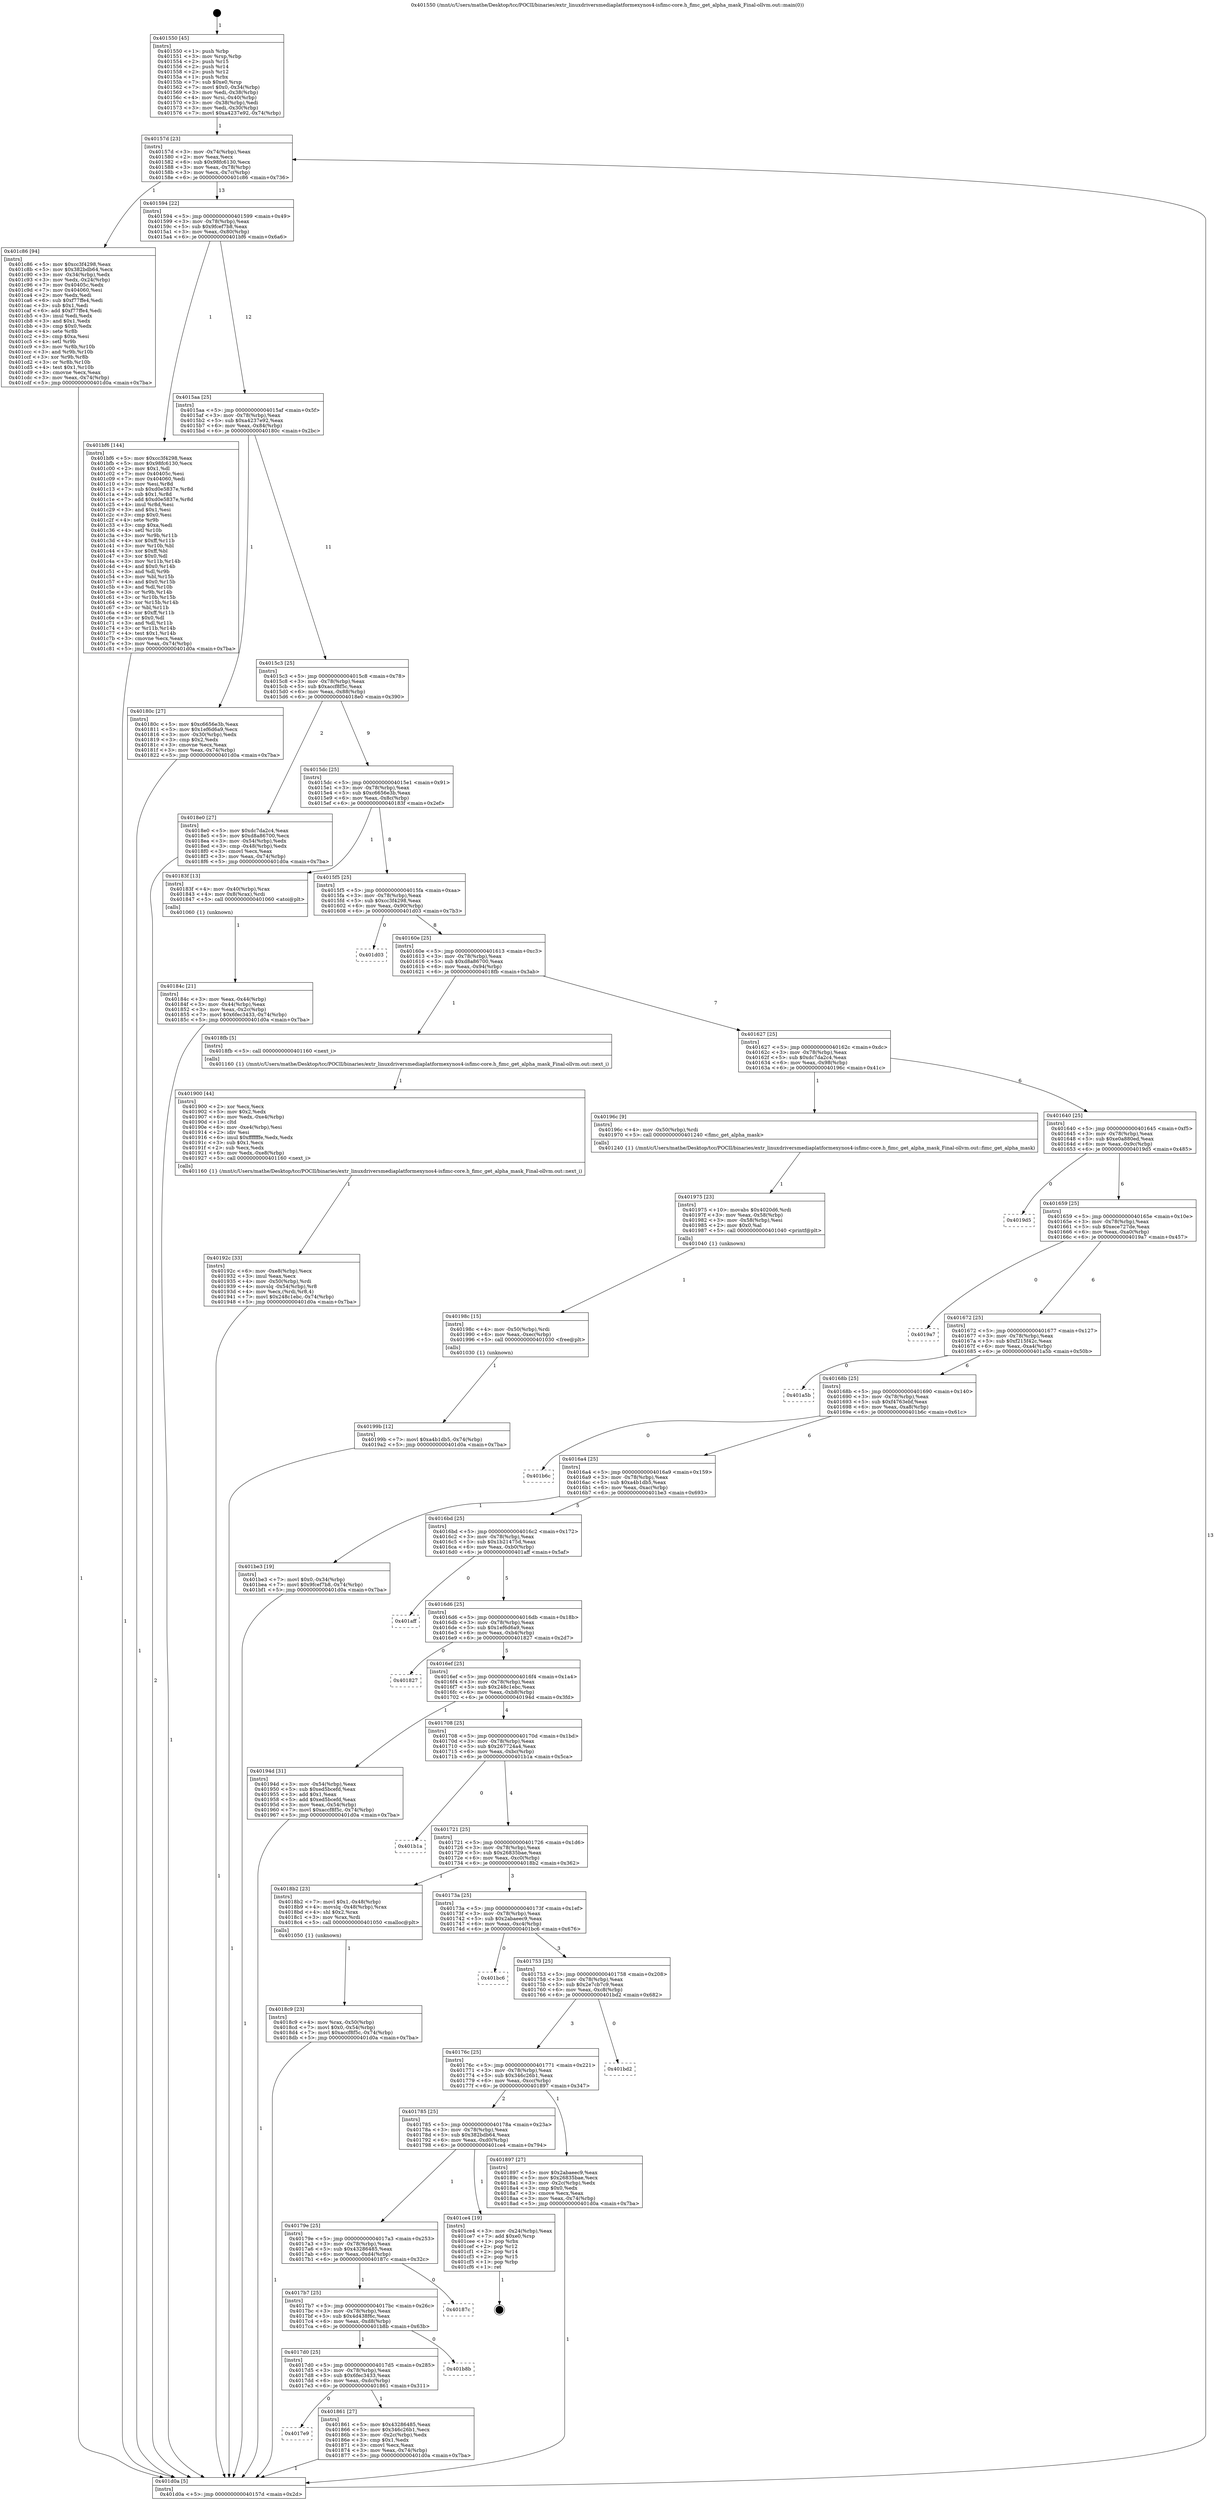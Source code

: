 digraph "0x401550" {
  label = "0x401550 (/mnt/c/Users/mathe/Desktop/tcc/POCII/binaries/extr_linuxdriversmediaplatformexynos4-isfimc-core.h_fimc_get_alpha_mask_Final-ollvm.out::main(0))"
  labelloc = "t"
  node[shape=record]

  Entry [label="",width=0.3,height=0.3,shape=circle,fillcolor=black,style=filled]
  "0x40157d" [label="{
     0x40157d [23]\l
     | [instrs]\l
     &nbsp;&nbsp;0x40157d \<+3\>: mov -0x74(%rbp),%eax\l
     &nbsp;&nbsp;0x401580 \<+2\>: mov %eax,%ecx\l
     &nbsp;&nbsp;0x401582 \<+6\>: sub $0x98fc6130,%ecx\l
     &nbsp;&nbsp;0x401588 \<+3\>: mov %eax,-0x78(%rbp)\l
     &nbsp;&nbsp;0x40158b \<+3\>: mov %ecx,-0x7c(%rbp)\l
     &nbsp;&nbsp;0x40158e \<+6\>: je 0000000000401c86 \<main+0x736\>\l
  }"]
  "0x401c86" [label="{
     0x401c86 [94]\l
     | [instrs]\l
     &nbsp;&nbsp;0x401c86 \<+5\>: mov $0xcc3f4298,%eax\l
     &nbsp;&nbsp;0x401c8b \<+5\>: mov $0x382bdb64,%ecx\l
     &nbsp;&nbsp;0x401c90 \<+3\>: mov -0x34(%rbp),%edx\l
     &nbsp;&nbsp;0x401c93 \<+3\>: mov %edx,-0x24(%rbp)\l
     &nbsp;&nbsp;0x401c96 \<+7\>: mov 0x40405c,%edx\l
     &nbsp;&nbsp;0x401c9d \<+7\>: mov 0x404060,%esi\l
     &nbsp;&nbsp;0x401ca4 \<+2\>: mov %edx,%edi\l
     &nbsp;&nbsp;0x401ca6 \<+6\>: sub $0xf77ffe4,%edi\l
     &nbsp;&nbsp;0x401cac \<+3\>: sub $0x1,%edi\l
     &nbsp;&nbsp;0x401caf \<+6\>: add $0xf77ffe4,%edi\l
     &nbsp;&nbsp;0x401cb5 \<+3\>: imul %edi,%edx\l
     &nbsp;&nbsp;0x401cb8 \<+3\>: and $0x1,%edx\l
     &nbsp;&nbsp;0x401cbb \<+3\>: cmp $0x0,%edx\l
     &nbsp;&nbsp;0x401cbe \<+4\>: sete %r8b\l
     &nbsp;&nbsp;0x401cc2 \<+3\>: cmp $0xa,%esi\l
     &nbsp;&nbsp;0x401cc5 \<+4\>: setl %r9b\l
     &nbsp;&nbsp;0x401cc9 \<+3\>: mov %r8b,%r10b\l
     &nbsp;&nbsp;0x401ccc \<+3\>: and %r9b,%r10b\l
     &nbsp;&nbsp;0x401ccf \<+3\>: xor %r9b,%r8b\l
     &nbsp;&nbsp;0x401cd2 \<+3\>: or %r8b,%r10b\l
     &nbsp;&nbsp;0x401cd5 \<+4\>: test $0x1,%r10b\l
     &nbsp;&nbsp;0x401cd9 \<+3\>: cmovne %ecx,%eax\l
     &nbsp;&nbsp;0x401cdc \<+3\>: mov %eax,-0x74(%rbp)\l
     &nbsp;&nbsp;0x401cdf \<+5\>: jmp 0000000000401d0a \<main+0x7ba\>\l
  }"]
  "0x401594" [label="{
     0x401594 [22]\l
     | [instrs]\l
     &nbsp;&nbsp;0x401594 \<+5\>: jmp 0000000000401599 \<main+0x49\>\l
     &nbsp;&nbsp;0x401599 \<+3\>: mov -0x78(%rbp),%eax\l
     &nbsp;&nbsp;0x40159c \<+5\>: sub $0x9fcef7b8,%eax\l
     &nbsp;&nbsp;0x4015a1 \<+3\>: mov %eax,-0x80(%rbp)\l
     &nbsp;&nbsp;0x4015a4 \<+6\>: je 0000000000401bf6 \<main+0x6a6\>\l
  }"]
  Exit [label="",width=0.3,height=0.3,shape=circle,fillcolor=black,style=filled,peripheries=2]
  "0x401bf6" [label="{
     0x401bf6 [144]\l
     | [instrs]\l
     &nbsp;&nbsp;0x401bf6 \<+5\>: mov $0xcc3f4298,%eax\l
     &nbsp;&nbsp;0x401bfb \<+5\>: mov $0x98fc6130,%ecx\l
     &nbsp;&nbsp;0x401c00 \<+2\>: mov $0x1,%dl\l
     &nbsp;&nbsp;0x401c02 \<+7\>: mov 0x40405c,%esi\l
     &nbsp;&nbsp;0x401c09 \<+7\>: mov 0x404060,%edi\l
     &nbsp;&nbsp;0x401c10 \<+3\>: mov %esi,%r8d\l
     &nbsp;&nbsp;0x401c13 \<+7\>: sub $0xd0e5837e,%r8d\l
     &nbsp;&nbsp;0x401c1a \<+4\>: sub $0x1,%r8d\l
     &nbsp;&nbsp;0x401c1e \<+7\>: add $0xd0e5837e,%r8d\l
     &nbsp;&nbsp;0x401c25 \<+4\>: imul %r8d,%esi\l
     &nbsp;&nbsp;0x401c29 \<+3\>: and $0x1,%esi\l
     &nbsp;&nbsp;0x401c2c \<+3\>: cmp $0x0,%esi\l
     &nbsp;&nbsp;0x401c2f \<+4\>: sete %r9b\l
     &nbsp;&nbsp;0x401c33 \<+3\>: cmp $0xa,%edi\l
     &nbsp;&nbsp;0x401c36 \<+4\>: setl %r10b\l
     &nbsp;&nbsp;0x401c3a \<+3\>: mov %r9b,%r11b\l
     &nbsp;&nbsp;0x401c3d \<+4\>: xor $0xff,%r11b\l
     &nbsp;&nbsp;0x401c41 \<+3\>: mov %r10b,%bl\l
     &nbsp;&nbsp;0x401c44 \<+3\>: xor $0xff,%bl\l
     &nbsp;&nbsp;0x401c47 \<+3\>: xor $0x0,%dl\l
     &nbsp;&nbsp;0x401c4a \<+3\>: mov %r11b,%r14b\l
     &nbsp;&nbsp;0x401c4d \<+4\>: and $0x0,%r14b\l
     &nbsp;&nbsp;0x401c51 \<+3\>: and %dl,%r9b\l
     &nbsp;&nbsp;0x401c54 \<+3\>: mov %bl,%r15b\l
     &nbsp;&nbsp;0x401c57 \<+4\>: and $0x0,%r15b\l
     &nbsp;&nbsp;0x401c5b \<+3\>: and %dl,%r10b\l
     &nbsp;&nbsp;0x401c5e \<+3\>: or %r9b,%r14b\l
     &nbsp;&nbsp;0x401c61 \<+3\>: or %r10b,%r15b\l
     &nbsp;&nbsp;0x401c64 \<+3\>: xor %r15b,%r14b\l
     &nbsp;&nbsp;0x401c67 \<+3\>: or %bl,%r11b\l
     &nbsp;&nbsp;0x401c6a \<+4\>: xor $0xff,%r11b\l
     &nbsp;&nbsp;0x401c6e \<+3\>: or $0x0,%dl\l
     &nbsp;&nbsp;0x401c71 \<+3\>: and %dl,%r11b\l
     &nbsp;&nbsp;0x401c74 \<+3\>: or %r11b,%r14b\l
     &nbsp;&nbsp;0x401c77 \<+4\>: test $0x1,%r14b\l
     &nbsp;&nbsp;0x401c7b \<+3\>: cmovne %ecx,%eax\l
     &nbsp;&nbsp;0x401c7e \<+3\>: mov %eax,-0x74(%rbp)\l
     &nbsp;&nbsp;0x401c81 \<+5\>: jmp 0000000000401d0a \<main+0x7ba\>\l
  }"]
  "0x4015aa" [label="{
     0x4015aa [25]\l
     | [instrs]\l
     &nbsp;&nbsp;0x4015aa \<+5\>: jmp 00000000004015af \<main+0x5f\>\l
     &nbsp;&nbsp;0x4015af \<+3\>: mov -0x78(%rbp),%eax\l
     &nbsp;&nbsp;0x4015b2 \<+5\>: sub $0xa4237e92,%eax\l
     &nbsp;&nbsp;0x4015b7 \<+6\>: mov %eax,-0x84(%rbp)\l
     &nbsp;&nbsp;0x4015bd \<+6\>: je 000000000040180c \<main+0x2bc\>\l
  }"]
  "0x40199b" [label="{
     0x40199b [12]\l
     | [instrs]\l
     &nbsp;&nbsp;0x40199b \<+7\>: movl $0xa4b1db5,-0x74(%rbp)\l
     &nbsp;&nbsp;0x4019a2 \<+5\>: jmp 0000000000401d0a \<main+0x7ba\>\l
  }"]
  "0x40180c" [label="{
     0x40180c [27]\l
     | [instrs]\l
     &nbsp;&nbsp;0x40180c \<+5\>: mov $0xc6656e3b,%eax\l
     &nbsp;&nbsp;0x401811 \<+5\>: mov $0x1ef6d6a9,%ecx\l
     &nbsp;&nbsp;0x401816 \<+3\>: mov -0x30(%rbp),%edx\l
     &nbsp;&nbsp;0x401819 \<+3\>: cmp $0x2,%edx\l
     &nbsp;&nbsp;0x40181c \<+3\>: cmovne %ecx,%eax\l
     &nbsp;&nbsp;0x40181f \<+3\>: mov %eax,-0x74(%rbp)\l
     &nbsp;&nbsp;0x401822 \<+5\>: jmp 0000000000401d0a \<main+0x7ba\>\l
  }"]
  "0x4015c3" [label="{
     0x4015c3 [25]\l
     | [instrs]\l
     &nbsp;&nbsp;0x4015c3 \<+5\>: jmp 00000000004015c8 \<main+0x78\>\l
     &nbsp;&nbsp;0x4015c8 \<+3\>: mov -0x78(%rbp),%eax\l
     &nbsp;&nbsp;0x4015cb \<+5\>: sub $0xaccf8f5c,%eax\l
     &nbsp;&nbsp;0x4015d0 \<+6\>: mov %eax,-0x88(%rbp)\l
     &nbsp;&nbsp;0x4015d6 \<+6\>: je 00000000004018e0 \<main+0x390\>\l
  }"]
  "0x401d0a" [label="{
     0x401d0a [5]\l
     | [instrs]\l
     &nbsp;&nbsp;0x401d0a \<+5\>: jmp 000000000040157d \<main+0x2d\>\l
  }"]
  "0x401550" [label="{
     0x401550 [45]\l
     | [instrs]\l
     &nbsp;&nbsp;0x401550 \<+1\>: push %rbp\l
     &nbsp;&nbsp;0x401551 \<+3\>: mov %rsp,%rbp\l
     &nbsp;&nbsp;0x401554 \<+2\>: push %r15\l
     &nbsp;&nbsp;0x401556 \<+2\>: push %r14\l
     &nbsp;&nbsp;0x401558 \<+2\>: push %r12\l
     &nbsp;&nbsp;0x40155a \<+1\>: push %rbx\l
     &nbsp;&nbsp;0x40155b \<+7\>: sub $0xe0,%rsp\l
     &nbsp;&nbsp;0x401562 \<+7\>: movl $0x0,-0x34(%rbp)\l
     &nbsp;&nbsp;0x401569 \<+3\>: mov %edi,-0x38(%rbp)\l
     &nbsp;&nbsp;0x40156c \<+4\>: mov %rsi,-0x40(%rbp)\l
     &nbsp;&nbsp;0x401570 \<+3\>: mov -0x38(%rbp),%edi\l
     &nbsp;&nbsp;0x401573 \<+3\>: mov %edi,-0x30(%rbp)\l
     &nbsp;&nbsp;0x401576 \<+7\>: movl $0xa4237e92,-0x74(%rbp)\l
  }"]
  "0x40198c" [label="{
     0x40198c [15]\l
     | [instrs]\l
     &nbsp;&nbsp;0x40198c \<+4\>: mov -0x50(%rbp),%rdi\l
     &nbsp;&nbsp;0x401990 \<+6\>: mov %eax,-0xec(%rbp)\l
     &nbsp;&nbsp;0x401996 \<+5\>: call 0000000000401030 \<free@plt\>\l
     | [calls]\l
     &nbsp;&nbsp;0x401030 \{1\} (unknown)\l
  }"]
  "0x4018e0" [label="{
     0x4018e0 [27]\l
     | [instrs]\l
     &nbsp;&nbsp;0x4018e0 \<+5\>: mov $0xdc7da2c4,%eax\l
     &nbsp;&nbsp;0x4018e5 \<+5\>: mov $0xd8a86700,%ecx\l
     &nbsp;&nbsp;0x4018ea \<+3\>: mov -0x54(%rbp),%edx\l
     &nbsp;&nbsp;0x4018ed \<+3\>: cmp -0x48(%rbp),%edx\l
     &nbsp;&nbsp;0x4018f0 \<+3\>: cmovl %ecx,%eax\l
     &nbsp;&nbsp;0x4018f3 \<+3\>: mov %eax,-0x74(%rbp)\l
     &nbsp;&nbsp;0x4018f6 \<+5\>: jmp 0000000000401d0a \<main+0x7ba\>\l
  }"]
  "0x4015dc" [label="{
     0x4015dc [25]\l
     | [instrs]\l
     &nbsp;&nbsp;0x4015dc \<+5\>: jmp 00000000004015e1 \<main+0x91\>\l
     &nbsp;&nbsp;0x4015e1 \<+3\>: mov -0x78(%rbp),%eax\l
     &nbsp;&nbsp;0x4015e4 \<+5\>: sub $0xc6656e3b,%eax\l
     &nbsp;&nbsp;0x4015e9 \<+6\>: mov %eax,-0x8c(%rbp)\l
     &nbsp;&nbsp;0x4015ef \<+6\>: je 000000000040183f \<main+0x2ef\>\l
  }"]
  "0x401975" [label="{
     0x401975 [23]\l
     | [instrs]\l
     &nbsp;&nbsp;0x401975 \<+10\>: movabs $0x4020d6,%rdi\l
     &nbsp;&nbsp;0x40197f \<+3\>: mov %eax,-0x58(%rbp)\l
     &nbsp;&nbsp;0x401982 \<+3\>: mov -0x58(%rbp),%esi\l
     &nbsp;&nbsp;0x401985 \<+2\>: mov $0x0,%al\l
     &nbsp;&nbsp;0x401987 \<+5\>: call 0000000000401040 \<printf@plt\>\l
     | [calls]\l
     &nbsp;&nbsp;0x401040 \{1\} (unknown)\l
  }"]
  "0x40183f" [label="{
     0x40183f [13]\l
     | [instrs]\l
     &nbsp;&nbsp;0x40183f \<+4\>: mov -0x40(%rbp),%rax\l
     &nbsp;&nbsp;0x401843 \<+4\>: mov 0x8(%rax),%rdi\l
     &nbsp;&nbsp;0x401847 \<+5\>: call 0000000000401060 \<atoi@plt\>\l
     | [calls]\l
     &nbsp;&nbsp;0x401060 \{1\} (unknown)\l
  }"]
  "0x4015f5" [label="{
     0x4015f5 [25]\l
     | [instrs]\l
     &nbsp;&nbsp;0x4015f5 \<+5\>: jmp 00000000004015fa \<main+0xaa\>\l
     &nbsp;&nbsp;0x4015fa \<+3\>: mov -0x78(%rbp),%eax\l
     &nbsp;&nbsp;0x4015fd \<+5\>: sub $0xcc3f4298,%eax\l
     &nbsp;&nbsp;0x401602 \<+6\>: mov %eax,-0x90(%rbp)\l
     &nbsp;&nbsp;0x401608 \<+6\>: je 0000000000401d03 \<main+0x7b3\>\l
  }"]
  "0x40184c" [label="{
     0x40184c [21]\l
     | [instrs]\l
     &nbsp;&nbsp;0x40184c \<+3\>: mov %eax,-0x44(%rbp)\l
     &nbsp;&nbsp;0x40184f \<+3\>: mov -0x44(%rbp),%eax\l
     &nbsp;&nbsp;0x401852 \<+3\>: mov %eax,-0x2c(%rbp)\l
     &nbsp;&nbsp;0x401855 \<+7\>: movl $0x6fec3433,-0x74(%rbp)\l
     &nbsp;&nbsp;0x40185c \<+5\>: jmp 0000000000401d0a \<main+0x7ba\>\l
  }"]
  "0x40192c" [label="{
     0x40192c [33]\l
     | [instrs]\l
     &nbsp;&nbsp;0x40192c \<+6\>: mov -0xe8(%rbp),%ecx\l
     &nbsp;&nbsp;0x401932 \<+3\>: imul %eax,%ecx\l
     &nbsp;&nbsp;0x401935 \<+4\>: mov -0x50(%rbp),%rdi\l
     &nbsp;&nbsp;0x401939 \<+4\>: movslq -0x54(%rbp),%r8\l
     &nbsp;&nbsp;0x40193d \<+4\>: mov %ecx,(%rdi,%r8,4)\l
     &nbsp;&nbsp;0x401941 \<+7\>: movl $0x248c1ebc,-0x74(%rbp)\l
     &nbsp;&nbsp;0x401948 \<+5\>: jmp 0000000000401d0a \<main+0x7ba\>\l
  }"]
  "0x401d03" [label="{
     0x401d03\l
  }", style=dashed]
  "0x40160e" [label="{
     0x40160e [25]\l
     | [instrs]\l
     &nbsp;&nbsp;0x40160e \<+5\>: jmp 0000000000401613 \<main+0xc3\>\l
     &nbsp;&nbsp;0x401613 \<+3\>: mov -0x78(%rbp),%eax\l
     &nbsp;&nbsp;0x401616 \<+5\>: sub $0xd8a86700,%eax\l
     &nbsp;&nbsp;0x40161b \<+6\>: mov %eax,-0x94(%rbp)\l
     &nbsp;&nbsp;0x401621 \<+6\>: je 00000000004018fb \<main+0x3ab\>\l
  }"]
  "0x401900" [label="{
     0x401900 [44]\l
     | [instrs]\l
     &nbsp;&nbsp;0x401900 \<+2\>: xor %ecx,%ecx\l
     &nbsp;&nbsp;0x401902 \<+5\>: mov $0x2,%edx\l
     &nbsp;&nbsp;0x401907 \<+6\>: mov %edx,-0xe4(%rbp)\l
     &nbsp;&nbsp;0x40190d \<+1\>: cltd\l
     &nbsp;&nbsp;0x40190e \<+6\>: mov -0xe4(%rbp),%esi\l
     &nbsp;&nbsp;0x401914 \<+2\>: idiv %esi\l
     &nbsp;&nbsp;0x401916 \<+6\>: imul $0xfffffffe,%edx,%edx\l
     &nbsp;&nbsp;0x40191c \<+3\>: sub $0x1,%ecx\l
     &nbsp;&nbsp;0x40191f \<+2\>: sub %ecx,%edx\l
     &nbsp;&nbsp;0x401921 \<+6\>: mov %edx,-0xe8(%rbp)\l
     &nbsp;&nbsp;0x401927 \<+5\>: call 0000000000401160 \<next_i\>\l
     | [calls]\l
     &nbsp;&nbsp;0x401160 \{1\} (/mnt/c/Users/mathe/Desktop/tcc/POCII/binaries/extr_linuxdriversmediaplatformexynos4-isfimc-core.h_fimc_get_alpha_mask_Final-ollvm.out::next_i)\l
  }"]
  "0x4018fb" [label="{
     0x4018fb [5]\l
     | [instrs]\l
     &nbsp;&nbsp;0x4018fb \<+5\>: call 0000000000401160 \<next_i\>\l
     | [calls]\l
     &nbsp;&nbsp;0x401160 \{1\} (/mnt/c/Users/mathe/Desktop/tcc/POCII/binaries/extr_linuxdriversmediaplatformexynos4-isfimc-core.h_fimc_get_alpha_mask_Final-ollvm.out::next_i)\l
  }"]
  "0x401627" [label="{
     0x401627 [25]\l
     | [instrs]\l
     &nbsp;&nbsp;0x401627 \<+5\>: jmp 000000000040162c \<main+0xdc\>\l
     &nbsp;&nbsp;0x40162c \<+3\>: mov -0x78(%rbp),%eax\l
     &nbsp;&nbsp;0x40162f \<+5\>: sub $0xdc7da2c4,%eax\l
     &nbsp;&nbsp;0x401634 \<+6\>: mov %eax,-0x98(%rbp)\l
     &nbsp;&nbsp;0x40163a \<+6\>: je 000000000040196c \<main+0x41c\>\l
  }"]
  "0x4018c9" [label="{
     0x4018c9 [23]\l
     | [instrs]\l
     &nbsp;&nbsp;0x4018c9 \<+4\>: mov %rax,-0x50(%rbp)\l
     &nbsp;&nbsp;0x4018cd \<+7\>: movl $0x0,-0x54(%rbp)\l
     &nbsp;&nbsp;0x4018d4 \<+7\>: movl $0xaccf8f5c,-0x74(%rbp)\l
     &nbsp;&nbsp;0x4018db \<+5\>: jmp 0000000000401d0a \<main+0x7ba\>\l
  }"]
  "0x40196c" [label="{
     0x40196c [9]\l
     | [instrs]\l
     &nbsp;&nbsp;0x40196c \<+4\>: mov -0x50(%rbp),%rdi\l
     &nbsp;&nbsp;0x401970 \<+5\>: call 0000000000401240 \<fimc_get_alpha_mask\>\l
     | [calls]\l
     &nbsp;&nbsp;0x401240 \{1\} (/mnt/c/Users/mathe/Desktop/tcc/POCII/binaries/extr_linuxdriversmediaplatformexynos4-isfimc-core.h_fimc_get_alpha_mask_Final-ollvm.out::fimc_get_alpha_mask)\l
  }"]
  "0x401640" [label="{
     0x401640 [25]\l
     | [instrs]\l
     &nbsp;&nbsp;0x401640 \<+5\>: jmp 0000000000401645 \<main+0xf5\>\l
     &nbsp;&nbsp;0x401645 \<+3\>: mov -0x78(%rbp),%eax\l
     &nbsp;&nbsp;0x401648 \<+5\>: sub $0xe0a880ed,%eax\l
     &nbsp;&nbsp;0x40164d \<+6\>: mov %eax,-0x9c(%rbp)\l
     &nbsp;&nbsp;0x401653 \<+6\>: je 00000000004019d5 \<main+0x485\>\l
  }"]
  "0x4017e9" [label="{
     0x4017e9\l
  }", style=dashed]
  "0x4019d5" [label="{
     0x4019d5\l
  }", style=dashed]
  "0x401659" [label="{
     0x401659 [25]\l
     | [instrs]\l
     &nbsp;&nbsp;0x401659 \<+5\>: jmp 000000000040165e \<main+0x10e\>\l
     &nbsp;&nbsp;0x40165e \<+3\>: mov -0x78(%rbp),%eax\l
     &nbsp;&nbsp;0x401661 \<+5\>: sub $0xece727de,%eax\l
     &nbsp;&nbsp;0x401666 \<+6\>: mov %eax,-0xa0(%rbp)\l
     &nbsp;&nbsp;0x40166c \<+6\>: je 00000000004019a7 \<main+0x457\>\l
  }"]
  "0x401861" [label="{
     0x401861 [27]\l
     | [instrs]\l
     &nbsp;&nbsp;0x401861 \<+5\>: mov $0x43286485,%eax\l
     &nbsp;&nbsp;0x401866 \<+5\>: mov $0x346c26b1,%ecx\l
     &nbsp;&nbsp;0x40186b \<+3\>: mov -0x2c(%rbp),%edx\l
     &nbsp;&nbsp;0x40186e \<+3\>: cmp $0x1,%edx\l
     &nbsp;&nbsp;0x401871 \<+3\>: cmovl %ecx,%eax\l
     &nbsp;&nbsp;0x401874 \<+3\>: mov %eax,-0x74(%rbp)\l
     &nbsp;&nbsp;0x401877 \<+5\>: jmp 0000000000401d0a \<main+0x7ba\>\l
  }"]
  "0x4019a7" [label="{
     0x4019a7\l
  }", style=dashed]
  "0x401672" [label="{
     0x401672 [25]\l
     | [instrs]\l
     &nbsp;&nbsp;0x401672 \<+5\>: jmp 0000000000401677 \<main+0x127\>\l
     &nbsp;&nbsp;0x401677 \<+3\>: mov -0x78(%rbp),%eax\l
     &nbsp;&nbsp;0x40167a \<+5\>: sub $0xf215f42c,%eax\l
     &nbsp;&nbsp;0x40167f \<+6\>: mov %eax,-0xa4(%rbp)\l
     &nbsp;&nbsp;0x401685 \<+6\>: je 0000000000401a5b \<main+0x50b\>\l
  }"]
  "0x4017d0" [label="{
     0x4017d0 [25]\l
     | [instrs]\l
     &nbsp;&nbsp;0x4017d0 \<+5\>: jmp 00000000004017d5 \<main+0x285\>\l
     &nbsp;&nbsp;0x4017d5 \<+3\>: mov -0x78(%rbp),%eax\l
     &nbsp;&nbsp;0x4017d8 \<+5\>: sub $0x6fec3433,%eax\l
     &nbsp;&nbsp;0x4017dd \<+6\>: mov %eax,-0xdc(%rbp)\l
     &nbsp;&nbsp;0x4017e3 \<+6\>: je 0000000000401861 \<main+0x311\>\l
  }"]
  "0x401a5b" [label="{
     0x401a5b\l
  }", style=dashed]
  "0x40168b" [label="{
     0x40168b [25]\l
     | [instrs]\l
     &nbsp;&nbsp;0x40168b \<+5\>: jmp 0000000000401690 \<main+0x140\>\l
     &nbsp;&nbsp;0x401690 \<+3\>: mov -0x78(%rbp),%eax\l
     &nbsp;&nbsp;0x401693 \<+5\>: sub $0xf4763ebf,%eax\l
     &nbsp;&nbsp;0x401698 \<+6\>: mov %eax,-0xa8(%rbp)\l
     &nbsp;&nbsp;0x40169e \<+6\>: je 0000000000401b6c \<main+0x61c\>\l
  }"]
  "0x401b8b" [label="{
     0x401b8b\l
  }", style=dashed]
  "0x401b6c" [label="{
     0x401b6c\l
  }", style=dashed]
  "0x4016a4" [label="{
     0x4016a4 [25]\l
     | [instrs]\l
     &nbsp;&nbsp;0x4016a4 \<+5\>: jmp 00000000004016a9 \<main+0x159\>\l
     &nbsp;&nbsp;0x4016a9 \<+3\>: mov -0x78(%rbp),%eax\l
     &nbsp;&nbsp;0x4016ac \<+5\>: sub $0xa4b1db5,%eax\l
     &nbsp;&nbsp;0x4016b1 \<+6\>: mov %eax,-0xac(%rbp)\l
     &nbsp;&nbsp;0x4016b7 \<+6\>: je 0000000000401be3 \<main+0x693\>\l
  }"]
  "0x4017b7" [label="{
     0x4017b7 [25]\l
     | [instrs]\l
     &nbsp;&nbsp;0x4017b7 \<+5\>: jmp 00000000004017bc \<main+0x26c\>\l
     &nbsp;&nbsp;0x4017bc \<+3\>: mov -0x78(%rbp),%eax\l
     &nbsp;&nbsp;0x4017bf \<+5\>: sub $0x4d438f6c,%eax\l
     &nbsp;&nbsp;0x4017c4 \<+6\>: mov %eax,-0xd8(%rbp)\l
     &nbsp;&nbsp;0x4017ca \<+6\>: je 0000000000401b8b \<main+0x63b\>\l
  }"]
  "0x401be3" [label="{
     0x401be3 [19]\l
     | [instrs]\l
     &nbsp;&nbsp;0x401be3 \<+7\>: movl $0x0,-0x34(%rbp)\l
     &nbsp;&nbsp;0x401bea \<+7\>: movl $0x9fcef7b8,-0x74(%rbp)\l
     &nbsp;&nbsp;0x401bf1 \<+5\>: jmp 0000000000401d0a \<main+0x7ba\>\l
  }"]
  "0x4016bd" [label="{
     0x4016bd [25]\l
     | [instrs]\l
     &nbsp;&nbsp;0x4016bd \<+5\>: jmp 00000000004016c2 \<main+0x172\>\l
     &nbsp;&nbsp;0x4016c2 \<+3\>: mov -0x78(%rbp),%eax\l
     &nbsp;&nbsp;0x4016c5 \<+5\>: sub $0x1b21475d,%eax\l
     &nbsp;&nbsp;0x4016ca \<+6\>: mov %eax,-0xb0(%rbp)\l
     &nbsp;&nbsp;0x4016d0 \<+6\>: je 0000000000401aff \<main+0x5af\>\l
  }"]
  "0x40187c" [label="{
     0x40187c\l
  }", style=dashed]
  "0x401aff" [label="{
     0x401aff\l
  }", style=dashed]
  "0x4016d6" [label="{
     0x4016d6 [25]\l
     | [instrs]\l
     &nbsp;&nbsp;0x4016d6 \<+5\>: jmp 00000000004016db \<main+0x18b\>\l
     &nbsp;&nbsp;0x4016db \<+3\>: mov -0x78(%rbp),%eax\l
     &nbsp;&nbsp;0x4016de \<+5\>: sub $0x1ef6d6a9,%eax\l
     &nbsp;&nbsp;0x4016e3 \<+6\>: mov %eax,-0xb4(%rbp)\l
     &nbsp;&nbsp;0x4016e9 \<+6\>: je 0000000000401827 \<main+0x2d7\>\l
  }"]
  "0x40179e" [label="{
     0x40179e [25]\l
     | [instrs]\l
     &nbsp;&nbsp;0x40179e \<+5\>: jmp 00000000004017a3 \<main+0x253\>\l
     &nbsp;&nbsp;0x4017a3 \<+3\>: mov -0x78(%rbp),%eax\l
     &nbsp;&nbsp;0x4017a6 \<+5\>: sub $0x43286485,%eax\l
     &nbsp;&nbsp;0x4017ab \<+6\>: mov %eax,-0xd4(%rbp)\l
     &nbsp;&nbsp;0x4017b1 \<+6\>: je 000000000040187c \<main+0x32c\>\l
  }"]
  "0x401827" [label="{
     0x401827\l
  }", style=dashed]
  "0x4016ef" [label="{
     0x4016ef [25]\l
     | [instrs]\l
     &nbsp;&nbsp;0x4016ef \<+5\>: jmp 00000000004016f4 \<main+0x1a4\>\l
     &nbsp;&nbsp;0x4016f4 \<+3\>: mov -0x78(%rbp),%eax\l
     &nbsp;&nbsp;0x4016f7 \<+5\>: sub $0x248c1ebc,%eax\l
     &nbsp;&nbsp;0x4016fc \<+6\>: mov %eax,-0xb8(%rbp)\l
     &nbsp;&nbsp;0x401702 \<+6\>: je 000000000040194d \<main+0x3fd\>\l
  }"]
  "0x401ce4" [label="{
     0x401ce4 [19]\l
     | [instrs]\l
     &nbsp;&nbsp;0x401ce4 \<+3\>: mov -0x24(%rbp),%eax\l
     &nbsp;&nbsp;0x401ce7 \<+7\>: add $0xe0,%rsp\l
     &nbsp;&nbsp;0x401cee \<+1\>: pop %rbx\l
     &nbsp;&nbsp;0x401cef \<+2\>: pop %r12\l
     &nbsp;&nbsp;0x401cf1 \<+2\>: pop %r14\l
     &nbsp;&nbsp;0x401cf3 \<+2\>: pop %r15\l
     &nbsp;&nbsp;0x401cf5 \<+1\>: pop %rbp\l
     &nbsp;&nbsp;0x401cf6 \<+1\>: ret\l
  }"]
  "0x40194d" [label="{
     0x40194d [31]\l
     | [instrs]\l
     &nbsp;&nbsp;0x40194d \<+3\>: mov -0x54(%rbp),%eax\l
     &nbsp;&nbsp;0x401950 \<+5\>: sub $0xed5bcefd,%eax\l
     &nbsp;&nbsp;0x401955 \<+3\>: add $0x1,%eax\l
     &nbsp;&nbsp;0x401958 \<+5\>: add $0xed5bcefd,%eax\l
     &nbsp;&nbsp;0x40195d \<+3\>: mov %eax,-0x54(%rbp)\l
     &nbsp;&nbsp;0x401960 \<+7\>: movl $0xaccf8f5c,-0x74(%rbp)\l
     &nbsp;&nbsp;0x401967 \<+5\>: jmp 0000000000401d0a \<main+0x7ba\>\l
  }"]
  "0x401708" [label="{
     0x401708 [25]\l
     | [instrs]\l
     &nbsp;&nbsp;0x401708 \<+5\>: jmp 000000000040170d \<main+0x1bd\>\l
     &nbsp;&nbsp;0x40170d \<+3\>: mov -0x78(%rbp),%eax\l
     &nbsp;&nbsp;0x401710 \<+5\>: sub $0x267724a4,%eax\l
     &nbsp;&nbsp;0x401715 \<+6\>: mov %eax,-0xbc(%rbp)\l
     &nbsp;&nbsp;0x40171b \<+6\>: je 0000000000401b1a \<main+0x5ca\>\l
  }"]
  "0x401785" [label="{
     0x401785 [25]\l
     | [instrs]\l
     &nbsp;&nbsp;0x401785 \<+5\>: jmp 000000000040178a \<main+0x23a\>\l
     &nbsp;&nbsp;0x40178a \<+3\>: mov -0x78(%rbp),%eax\l
     &nbsp;&nbsp;0x40178d \<+5\>: sub $0x382bdb64,%eax\l
     &nbsp;&nbsp;0x401792 \<+6\>: mov %eax,-0xd0(%rbp)\l
     &nbsp;&nbsp;0x401798 \<+6\>: je 0000000000401ce4 \<main+0x794\>\l
  }"]
  "0x401b1a" [label="{
     0x401b1a\l
  }", style=dashed]
  "0x401721" [label="{
     0x401721 [25]\l
     | [instrs]\l
     &nbsp;&nbsp;0x401721 \<+5\>: jmp 0000000000401726 \<main+0x1d6\>\l
     &nbsp;&nbsp;0x401726 \<+3\>: mov -0x78(%rbp),%eax\l
     &nbsp;&nbsp;0x401729 \<+5\>: sub $0x26835bae,%eax\l
     &nbsp;&nbsp;0x40172e \<+6\>: mov %eax,-0xc0(%rbp)\l
     &nbsp;&nbsp;0x401734 \<+6\>: je 00000000004018b2 \<main+0x362\>\l
  }"]
  "0x401897" [label="{
     0x401897 [27]\l
     | [instrs]\l
     &nbsp;&nbsp;0x401897 \<+5\>: mov $0x2abaeec9,%eax\l
     &nbsp;&nbsp;0x40189c \<+5\>: mov $0x26835bae,%ecx\l
     &nbsp;&nbsp;0x4018a1 \<+3\>: mov -0x2c(%rbp),%edx\l
     &nbsp;&nbsp;0x4018a4 \<+3\>: cmp $0x0,%edx\l
     &nbsp;&nbsp;0x4018a7 \<+3\>: cmove %ecx,%eax\l
     &nbsp;&nbsp;0x4018aa \<+3\>: mov %eax,-0x74(%rbp)\l
     &nbsp;&nbsp;0x4018ad \<+5\>: jmp 0000000000401d0a \<main+0x7ba\>\l
  }"]
  "0x4018b2" [label="{
     0x4018b2 [23]\l
     | [instrs]\l
     &nbsp;&nbsp;0x4018b2 \<+7\>: movl $0x1,-0x48(%rbp)\l
     &nbsp;&nbsp;0x4018b9 \<+4\>: movslq -0x48(%rbp),%rax\l
     &nbsp;&nbsp;0x4018bd \<+4\>: shl $0x2,%rax\l
     &nbsp;&nbsp;0x4018c1 \<+3\>: mov %rax,%rdi\l
     &nbsp;&nbsp;0x4018c4 \<+5\>: call 0000000000401050 \<malloc@plt\>\l
     | [calls]\l
     &nbsp;&nbsp;0x401050 \{1\} (unknown)\l
  }"]
  "0x40173a" [label="{
     0x40173a [25]\l
     | [instrs]\l
     &nbsp;&nbsp;0x40173a \<+5\>: jmp 000000000040173f \<main+0x1ef\>\l
     &nbsp;&nbsp;0x40173f \<+3\>: mov -0x78(%rbp),%eax\l
     &nbsp;&nbsp;0x401742 \<+5\>: sub $0x2abaeec9,%eax\l
     &nbsp;&nbsp;0x401747 \<+6\>: mov %eax,-0xc4(%rbp)\l
     &nbsp;&nbsp;0x40174d \<+6\>: je 0000000000401bc6 \<main+0x676\>\l
  }"]
  "0x40176c" [label="{
     0x40176c [25]\l
     | [instrs]\l
     &nbsp;&nbsp;0x40176c \<+5\>: jmp 0000000000401771 \<main+0x221\>\l
     &nbsp;&nbsp;0x401771 \<+3\>: mov -0x78(%rbp),%eax\l
     &nbsp;&nbsp;0x401774 \<+5\>: sub $0x346c26b1,%eax\l
     &nbsp;&nbsp;0x401779 \<+6\>: mov %eax,-0xcc(%rbp)\l
     &nbsp;&nbsp;0x40177f \<+6\>: je 0000000000401897 \<main+0x347\>\l
  }"]
  "0x401bc6" [label="{
     0x401bc6\l
  }", style=dashed]
  "0x401753" [label="{
     0x401753 [25]\l
     | [instrs]\l
     &nbsp;&nbsp;0x401753 \<+5\>: jmp 0000000000401758 \<main+0x208\>\l
     &nbsp;&nbsp;0x401758 \<+3\>: mov -0x78(%rbp),%eax\l
     &nbsp;&nbsp;0x40175b \<+5\>: sub $0x2e7cb7c9,%eax\l
     &nbsp;&nbsp;0x401760 \<+6\>: mov %eax,-0xc8(%rbp)\l
     &nbsp;&nbsp;0x401766 \<+6\>: je 0000000000401bd2 \<main+0x682\>\l
  }"]
  "0x401bd2" [label="{
     0x401bd2\l
  }", style=dashed]
  Entry -> "0x401550" [label=" 1"]
  "0x40157d" -> "0x401c86" [label=" 1"]
  "0x40157d" -> "0x401594" [label=" 13"]
  "0x401ce4" -> Exit [label=" 1"]
  "0x401594" -> "0x401bf6" [label=" 1"]
  "0x401594" -> "0x4015aa" [label=" 12"]
  "0x401c86" -> "0x401d0a" [label=" 1"]
  "0x4015aa" -> "0x40180c" [label=" 1"]
  "0x4015aa" -> "0x4015c3" [label=" 11"]
  "0x40180c" -> "0x401d0a" [label=" 1"]
  "0x401550" -> "0x40157d" [label=" 1"]
  "0x401d0a" -> "0x40157d" [label=" 13"]
  "0x401bf6" -> "0x401d0a" [label=" 1"]
  "0x4015c3" -> "0x4018e0" [label=" 2"]
  "0x4015c3" -> "0x4015dc" [label=" 9"]
  "0x401be3" -> "0x401d0a" [label=" 1"]
  "0x4015dc" -> "0x40183f" [label=" 1"]
  "0x4015dc" -> "0x4015f5" [label=" 8"]
  "0x40183f" -> "0x40184c" [label=" 1"]
  "0x40184c" -> "0x401d0a" [label=" 1"]
  "0x40199b" -> "0x401d0a" [label=" 1"]
  "0x4015f5" -> "0x401d03" [label=" 0"]
  "0x4015f5" -> "0x40160e" [label=" 8"]
  "0x40198c" -> "0x40199b" [label=" 1"]
  "0x40160e" -> "0x4018fb" [label=" 1"]
  "0x40160e" -> "0x401627" [label=" 7"]
  "0x401975" -> "0x40198c" [label=" 1"]
  "0x401627" -> "0x40196c" [label=" 1"]
  "0x401627" -> "0x401640" [label=" 6"]
  "0x40196c" -> "0x401975" [label=" 1"]
  "0x401640" -> "0x4019d5" [label=" 0"]
  "0x401640" -> "0x401659" [label=" 6"]
  "0x40194d" -> "0x401d0a" [label=" 1"]
  "0x401659" -> "0x4019a7" [label=" 0"]
  "0x401659" -> "0x401672" [label=" 6"]
  "0x40192c" -> "0x401d0a" [label=" 1"]
  "0x401672" -> "0x401a5b" [label=" 0"]
  "0x401672" -> "0x40168b" [label=" 6"]
  "0x4018fb" -> "0x401900" [label=" 1"]
  "0x40168b" -> "0x401b6c" [label=" 0"]
  "0x40168b" -> "0x4016a4" [label=" 6"]
  "0x4018e0" -> "0x401d0a" [label=" 2"]
  "0x4016a4" -> "0x401be3" [label=" 1"]
  "0x4016a4" -> "0x4016bd" [label=" 5"]
  "0x4018b2" -> "0x4018c9" [label=" 1"]
  "0x4016bd" -> "0x401aff" [label=" 0"]
  "0x4016bd" -> "0x4016d6" [label=" 5"]
  "0x401897" -> "0x401d0a" [label=" 1"]
  "0x4016d6" -> "0x401827" [label=" 0"]
  "0x4016d6" -> "0x4016ef" [label=" 5"]
  "0x4017d0" -> "0x4017e9" [label=" 0"]
  "0x4016ef" -> "0x40194d" [label=" 1"]
  "0x4016ef" -> "0x401708" [label=" 4"]
  "0x4017d0" -> "0x401861" [label=" 1"]
  "0x401708" -> "0x401b1a" [label=" 0"]
  "0x401708" -> "0x401721" [label=" 4"]
  "0x4017b7" -> "0x4017d0" [label=" 1"]
  "0x401721" -> "0x4018b2" [label=" 1"]
  "0x401721" -> "0x40173a" [label=" 3"]
  "0x4017b7" -> "0x401b8b" [label=" 0"]
  "0x40173a" -> "0x401bc6" [label=" 0"]
  "0x40173a" -> "0x401753" [label=" 3"]
  "0x40179e" -> "0x4017b7" [label=" 1"]
  "0x401753" -> "0x401bd2" [label=" 0"]
  "0x401753" -> "0x40176c" [label=" 3"]
  "0x4018c9" -> "0x401d0a" [label=" 1"]
  "0x40176c" -> "0x401897" [label=" 1"]
  "0x40176c" -> "0x401785" [label=" 2"]
  "0x401900" -> "0x40192c" [label=" 1"]
  "0x401785" -> "0x401ce4" [label=" 1"]
  "0x401785" -> "0x40179e" [label=" 1"]
  "0x401861" -> "0x401d0a" [label=" 1"]
  "0x40179e" -> "0x40187c" [label=" 0"]
}
